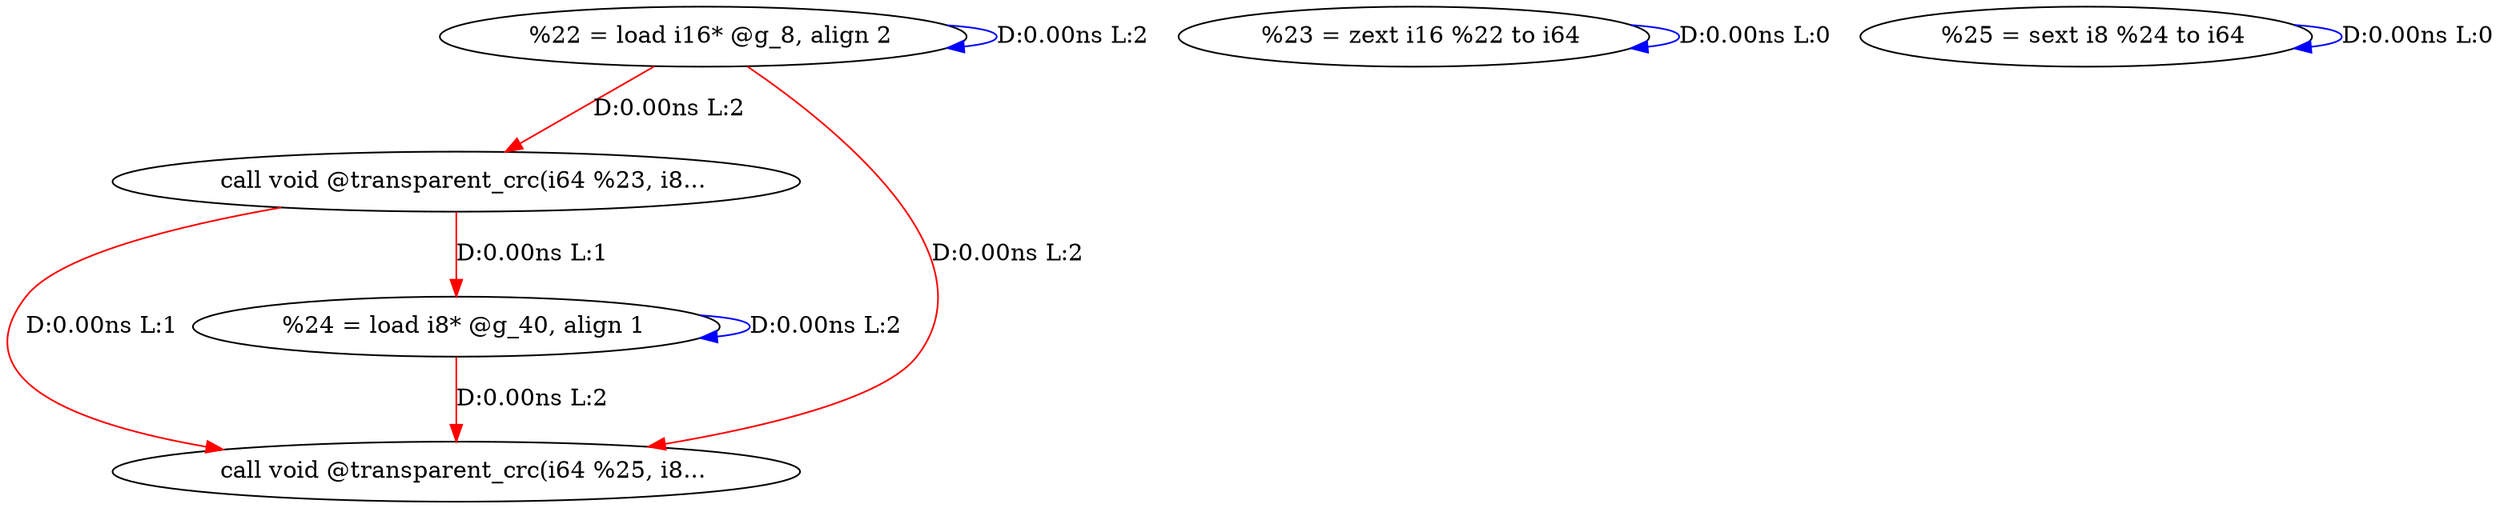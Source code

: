 digraph {
Node0x31d1e60[label="  %22 = load i16* @g_8, align 2"];
Node0x31d1e60 -> Node0x31d1e60[label="D:0.00ns L:2",color=blue];
Node0x31d2020[label="  call void @transparent_crc(i64 %23, i8..."];
Node0x31d1e60 -> Node0x31d2020[label="D:0.00ns L:2",color=red];
Node0x31d22c0[label="  call void @transparent_crc(i64 %25, i8..."];
Node0x31d1e60 -> Node0x31d22c0[label="D:0.00ns L:2",color=red];
Node0x31d1f40[label="  %23 = zext i16 %22 to i64"];
Node0x31d1f40 -> Node0x31d1f40[label="D:0.00ns L:0",color=blue];
Node0x31d2100[label="  %24 = load i8* @g_40, align 1"];
Node0x31d2020 -> Node0x31d2100[label="D:0.00ns L:1",color=red];
Node0x31d2020 -> Node0x31d22c0[label="D:0.00ns L:1",color=red];
Node0x31d2100 -> Node0x31d2100[label="D:0.00ns L:2",color=blue];
Node0x31d2100 -> Node0x31d22c0[label="D:0.00ns L:2",color=red];
Node0x31d21e0[label="  %25 = sext i8 %24 to i64"];
Node0x31d21e0 -> Node0x31d21e0[label="D:0.00ns L:0",color=blue];
}
